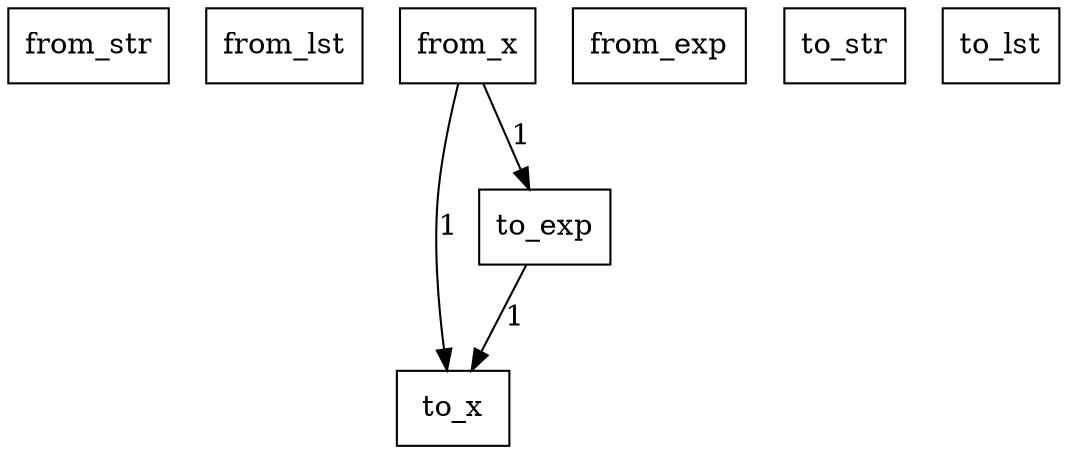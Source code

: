 digraph {
    graph [rankdir=TB
          ,bgcolor=transparent];
    node [shape=box
         ,fillcolor=white
         ,style=filled];
    0 [label=<from_str>];
    1 [label=<from_lst>];
    2 [label=<from_x>];
    3 [label=<from_exp>];
    4 [label=<to_str>];
    5 [label=<to_lst>];
    6 [label=<to_x>];
    7 [label=<to_exp>];
    2 -> 6 [label=1];
    2 -> 7 [label=1];
    7 -> 6 [label=1];
}